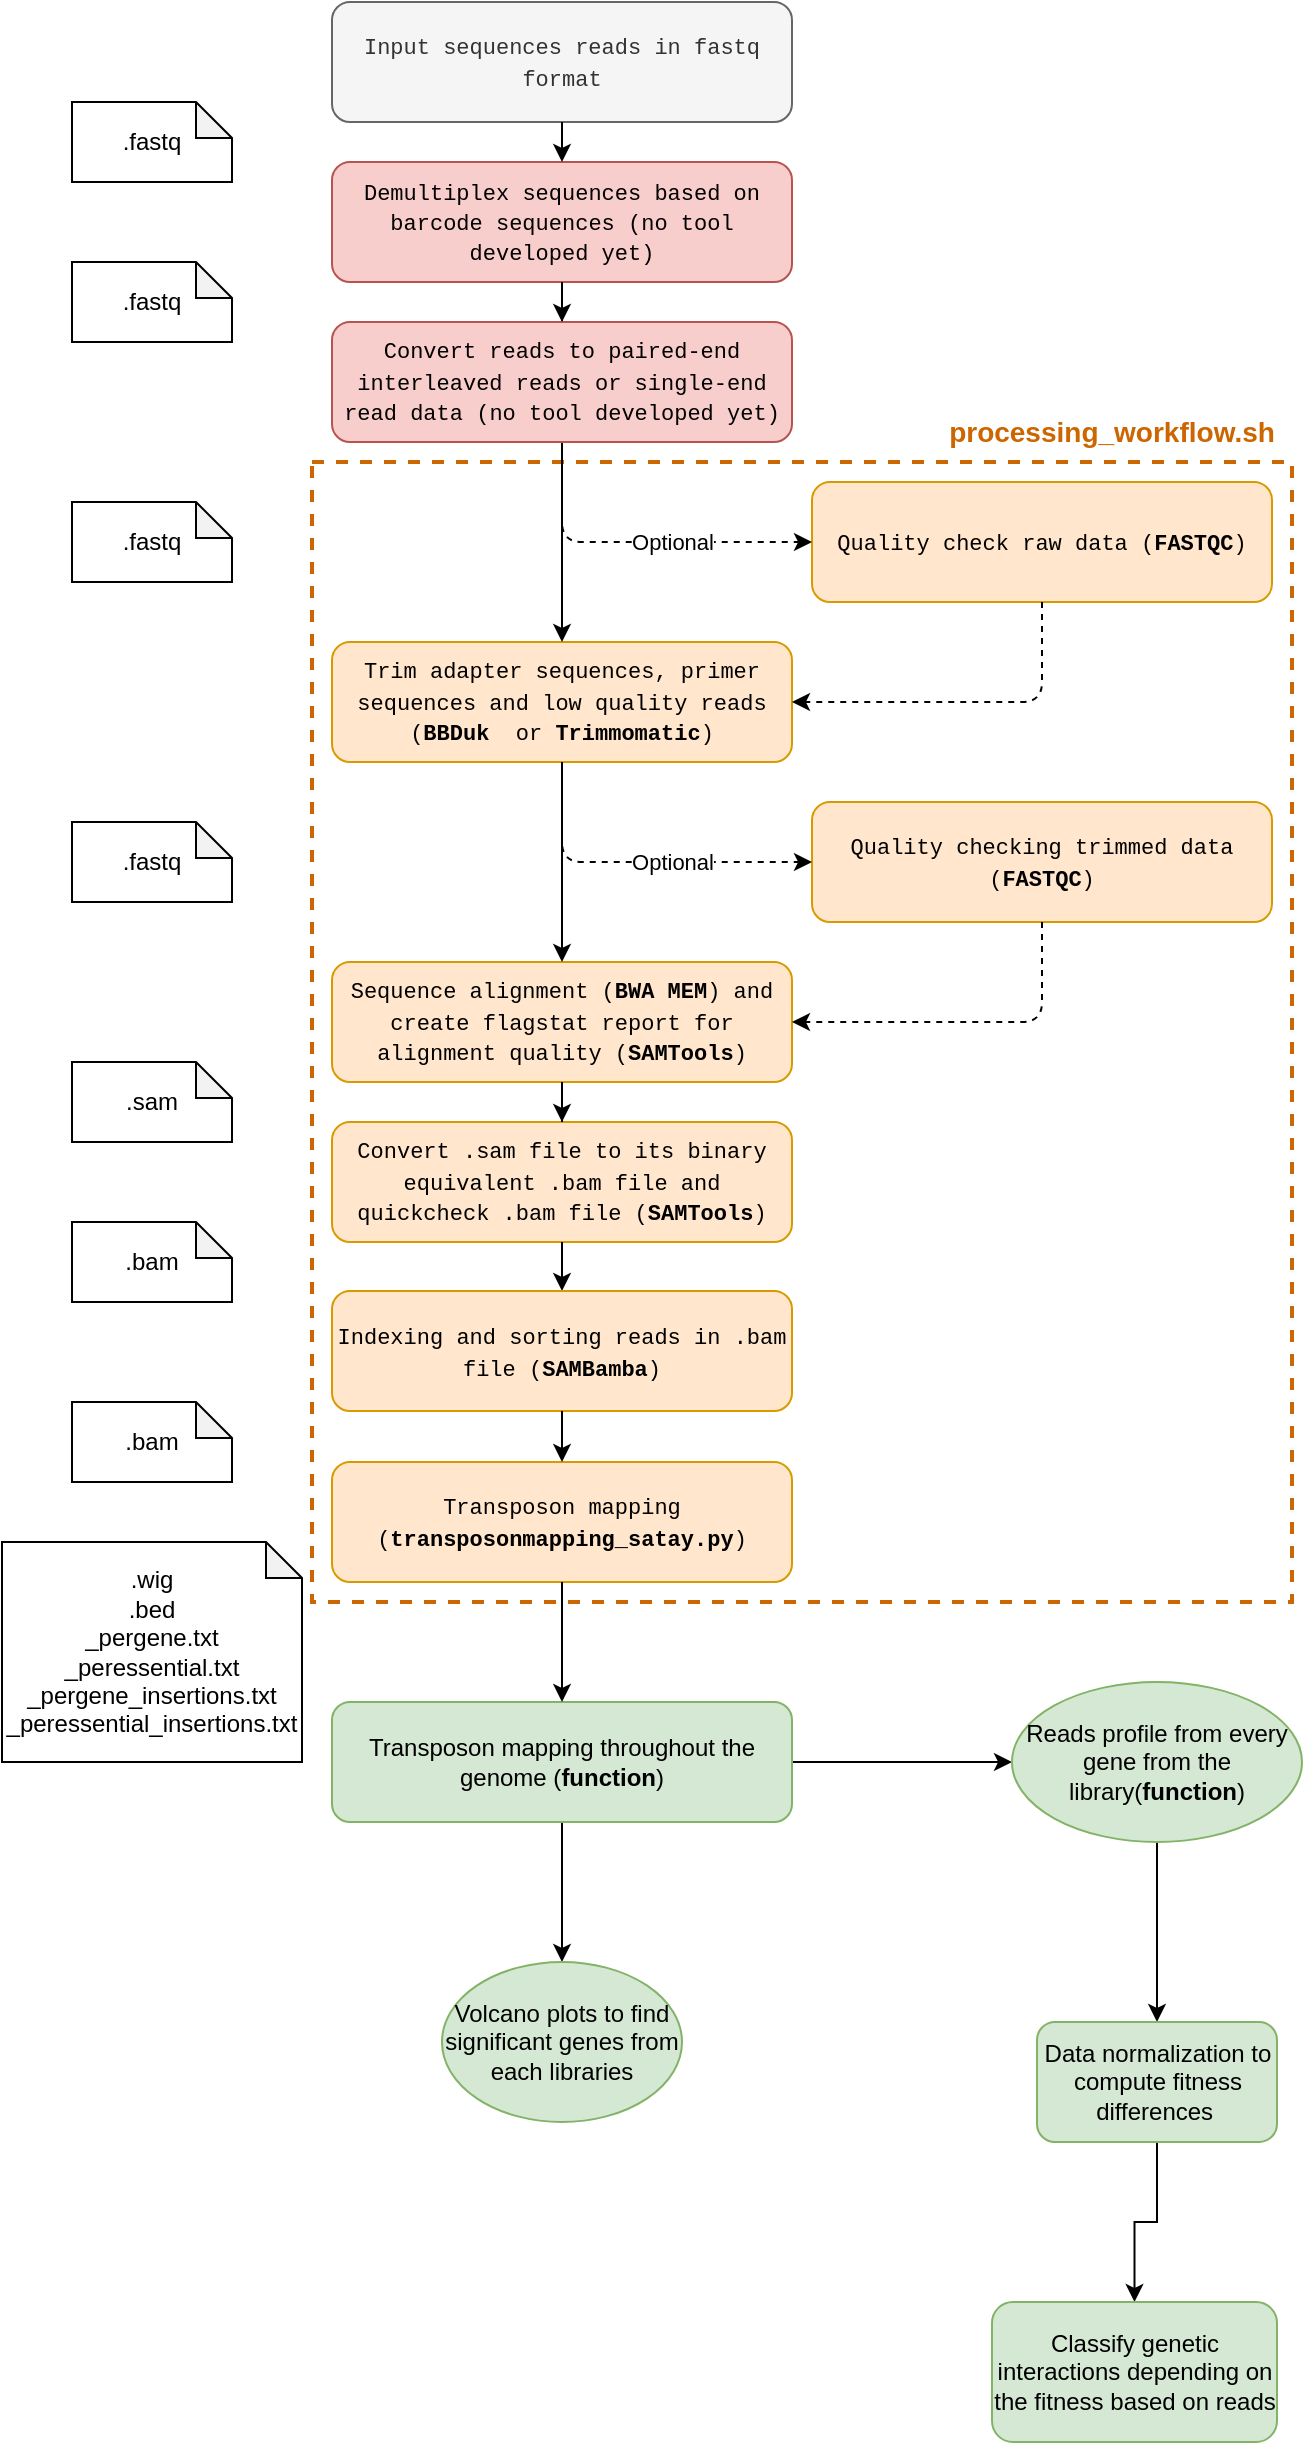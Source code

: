 <mxfile version="13.10.0" type="embed" pages="3">
    <diagram id="6a731a19-8d31-9384-78a2-239565b7b9f0" name="general pipeline workflow">
        <mxGraphModel dx="649" dy="358" grid="1" gridSize="10" guides="1" tooltips="1" connect="1" arrows="1" fold="1" page="1" pageScale="1" pageWidth="827" pageHeight="1169" background="#ffffff" math="0" shadow="0">
            <root>
                <mxCell id="0"/>
                <mxCell id="1" parent="0"/>
                <mxCell id="79vRmvG_V-RffF-TkCLB-97" value="" style="group" parent="1" vertex="1" connectable="0">
                    <mxGeometry x="270" y="210" width="490" height="600" as="geometry"/>
                </mxCell>
                <mxCell id="79vRmvG_V-RffF-TkCLB-93" value="" style="rounded=0;whiteSpace=wrap;html=1;fillColor=none;dashed=1;strokeWidth=2;strokeColor=#CC6600;" parent="79vRmvG_V-RffF-TkCLB-97" vertex="1">
                    <mxGeometry y="30" width="490" height="570" as="geometry"/>
                </mxCell>
                <mxCell id="79vRmvG_V-RffF-TkCLB-57" value="&lt;p style=&quot;margin-top: 0pt ; margin-bottom: 0pt ; margin-left: 0in ; direction: ltr ; unicode-bidi: embed ; word-break: normal&quot;&gt;&lt;span style=&quot;font-family: &amp;#34;courier new&amp;#34;&quot;&gt;&lt;font style=&quot;font-size: 11px&quot;&gt;Quality check raw data (&lt;b&gt;FASTQC&lt;/b&gt;)&lt;/font&gt;&lt;/span&gt;&lt;/p&gt;" style="rounded=1;whiteSpace=wrap;html=1;fillColor=#ffe6cc;strokeColor=#d79b00;" parent="79vRmvG_V-RffF-TkCLB-97" vertex="1">
                    <mxGeometry x="250" y="40" width="230" height="60" as="geometry"/>
                </mxCell>
                <mxCell id="79vRmvG_V-RffF-TkCLB-58" value="&lt;p style=&quot;margin-top: 0pt ; margin-bottom: 0pt ; margin-left: 0in ; direction: ltr ; unicode-bidi: embed ; word-break: normal&quot;&gt;&lt;font face=&quot;courier new&quot;&gt;&lt;span style=&quot;font-size: 11px&quot;&gt;Trim adapter sequences, primer sequences and low quality reads (&lt;b&gt;BBDuk&amp;nbsp;&lt;/b&gt;&amp;nbsp;or &lt;b&gt;Trimmomatic&lt;/b&gt;)&lt;/span&gt;&lt;/font&gt;&lt;/p&gt;" style="rounded=1;whiteSpace=wrap;html=1;fillColor=#ffe6cc;strokeColor=#d79b00;" parent="79vRmvG_V-RffF-TkCLB-97" vertex="1">
                    <mxGeometry x="10" y="120" width="230" height="60" as="geometry"/>
                </mxCell>
                <mxCell id="79vRmvG_V-RffF-TkCLB-59" value="&lt;p style=&quot;margin-top: 0pt ; margin-bottom: 0pt ; margin-left: 0in ; direction: ltr ; unicode-bidi: embed ; word-break: normal&quot;&gt;&lt;font face=&quot;courier new&quot;&gt;&lt;span style=&quot;font-size: 11px&quot;&gt;Quality checking trimmed data (&lt;b&gt;FASTQC&lt;/b&gt;)&lt;/span&gt;&lt;/font&gt;&lt;/p&gt;" style="rounded=1;whiteSpace=wrap;html=1;fillColor=#ffe6cc;strokeColor=#d79b00;" parent="79vRmvG_V-RffF-TkCLB-97" vertex="1">
                    <mxGeometry x="250" y="200" width="230" height="60" as="geometry"/>
                </mxCell>
                <mxCell id="79vRmvG_V-RffF-TkCLB-61" value="" style="endArrow=classic;html=1;exitX=0.5;exitY=1;exitDx=0;exitDy=0;" parent="79vRmvG_V-RffF-TkCLB-97" source="79vRmvG_V-RffF-TkCLB-56" target="79vRmvG_V-RffF-TkCLB-58" edge="1">
                    <mxGeometry width="50" height="50" relative="1" as="geometry">
                        <mxPoint x="135" y="-50" as="sourcePoint"/>
                        <mxPoint x="135" y="-30" as="targetPoint"/>
                    </mxGeometry>
                </mxCell>
                <mxCell id="79vRmvG_V-RffF-TkCLB-63" value="" style="endArrow=classic;html=1;exitX=0.5;exitY=1;exitDx=0;exitDy=0;entryX=1;entryY=0.5;entryDx=0;entryDy=0;dashed=1;" parent="79vRmvG_V-RffF-TkCLB-97" source="79vRmvG_V-RffF-TkCLB-57" target="79vRmvG_V-RffF-TkCLB-58" edge="1">
                    <mxGeometry width="50" height="50" relative="1" as="geometry">
                        <mxPoint x="135" y="30" as="sourcePoint"/>
                        <mxPoint x="260" y="79.521" as="targetPoint"/>
                        <Array as="points">
                            <mxPoint x="365" y="150"/>
                        </Array>
                    </mxGeometry>
                </mxCell>
                <mxCell id="79vRmvG_V-RffF-TkCLB-64" value="" style="endArrow=classic;html=1;entryX=0;entryY=0.5;entryDx=0;entryDy=0;exitX=0.5;exitY=1;exitDx=0;exitDy=0;dashed=1;" parent="79vRmvG_V-RffF-TkCLB-97" source="79vRmvG_V-RffF-TkCLB-56" target="79vRmvG_V-RffF-TkCLB-57" edge="1">
                    <mxGeometry relative="1" as="geometry">
                        <mxPoint x="120" y="20" as="sourcePoint"/>
                        <mxPoint x="330" y="230" as="targetPoint"/>
                        <Array as="points">
                            <mxPoint x="125" y="70"/>
                        </Array>
                    </mxGeometry>
                </mxCell>
                <mxCell id="79vRmvG_V-RffF-TkCLB-65" value="Optional" style="edgeLabel;resizable=0;html=1;align=center;verticalAlign=middle;" parent="79vRmvG_V-RffF-TkCLB-64" connectable="0" vertex="1">
                    <mxGeometry relative="1" as="geometry">
                        <mxPoint x="17" as="offset"/>
                    </mxGeometry>
                </mxCell>
                <mxCell id="79vRmvG_V-RffF-TkCLB-67" value="&lt;p style=&quot;margin-top: 0pt ; margin-bottom: 0pt ; margin-left: 0in ; direction: ltr ; unicode-bidi: embed ; word-break: normal&quot;&gt;&lt;font face=&quot;courier new&quot;&gt;&lt;span style=&quot;font-size: 11px&quot;&gt;Sequence alignment (&lt;b&gt;BWA MEM&lt;/b&gt;) and create flagstat report for alignment quality (&lt;b&gt;SAMTools&lt;/b&gt;)&lt;/span&gt;&lt;/font&gt;&lt;/p&gt;" style="rounded=1;whiteSpace=wrap;html=1;fillColor=#ffe6cc;strokeColor=#d79b00;" parent="79vRmvG_V-RffF-TkCLB-97" vertex="1">
                    <mxGeometry x="10" y="280" width="230" height="60" as="geometry"/>
                </mxCell>
                <mxCell id="79vRmvG_V-RffF-TkCLB-68" value="" style="endArrow=classic;html=1;exitX=0.5;exitY=1;exitDx=0;exitDy=0;" parent="79vRmvG_V-RffF-TkCLB-97" source="79vRmvG_V-RffF-TkCLB-58" target="79vRmvG_V-RffF-TkCLB-67" edge="1">
                    <mxGeometry width="50" height="50" relative="1" as="geometry">
                        <mxPoint x="135" y="30" as="sourcePoint"/>
                        <mxPoint x="135" y="130" as="targetPoint"/>
                    </mxGeometry>
                </mxCell>
                <mxCell id="79vRmvG_V-RffF-TkCLB-69" value="" style="endArrow=classic;html=1;exitX=0.5;exitY=1;exitDx=0;exitDy=0;entryX=0;entryY=0.5;entryDx=0;entryDy=0;dashed=1;" parent="79vRmvG_V-RffF-TkCLB-97" source="79vRmvG_V-RffF-TkCLB-58" target="79vRmvG_V-RffF-TkCLB-59" edge="1">
                    <mxGeometry relative="1" as="geometry">
                        <mxPoint x="125" y="180" as="sourcePoint"/>
                        <mxPoint x="250" y="230" as="targetPoint"/>
                        <Array as="points">
                            <mxPoint x="125" y="230"/>
                        </Array>
                    </mxGeometry>
                </mxCell>
                <mxCell id="79vRmvG_V-RffF-TkCLB-70" value="Optional" style="edgeLabel;resizable=0;html=1;align=center;verticalAlign=middle;" parent="79vRmvG_V-RffF-TkCLB-69" connectable="0" vertex="1">
                    <mxGeometry relative="1" as="geometry">
                        <mxPoint x="17" as="offset"/>
                    </mxGeometry>
                </mxCell>
                <mxCell id="79vRmvG_V-RffF-TkCLB-71" value="" style="endArrow=classic;html=1;exitX=0.5;exitY=1;exitDx=0;exitDy=0;entryX=1;entryY=0.5;entryDx=0;entryDy=0;dashed=1;" parent="79vRmvG_V-RffF-TkCLB-97" source="79vRmvG_V-RffF-TkCLB-59" target="79vRmvG_V-RffF-TkCLB-67" edge="1">
                    <mxGeometry width="50" height="50" relative="1" as="geometry">
                        <mxPoint x="365" y="260" as="sourcePoint"/>
                        <mxPoint x="270" y="330" as="targetPoint"/>
                        <Array as="points">
                            <mxPoint x="365" y="310"/>
                        </Array>
                    </mxGeometry>
                </mxCell>
                <mxCell id="79vRmvG_V-RffF-TkCLB-72" value="&lt;p style=&quot;margin-top: 0pt ; margin-bottom: 0pt ; margin-left: 0in ; direction: ltr ; unicode-bidi: embed ; word-break: normal&quot;&gt;&lt;font face=&quot;courier new&quot;&gt;&lt;span style=&quot;font-size: 11px&quot;&gt;Convert .sam file to its binary equivalent .bam file and quickcheck .bam file (&lt;b&gt;SAMTools&lt;/b&gt;)&lt;/span&gt;&lt;/font&gt;&lt;/p&gt;" style="rounded=1;whiteSpace=wrap;html=1;fillColor=#ffe6cc;strokeColor=#d79b00;" parent="79vRmvG_V-RffF-TkCLB-97" vertex="1">
                    <mxGeometry x="10" y="360" width="230" height="60" as="geometry"/>
                </mxCell>
                <mxCell id="79vRmvG_V-RffF-TkCLB-74" value="" style="edgeStyle=orthogonalEdgeStyle;rounded=0;orthogonalLoop=1;jettySize=auto;html=1;dashed=1;endArrow=none;endFill=0;" parent="79vRmvG_V-RffF-TkCLB-97" source="79vRmvG_V-RffF-TkCLB-67" target="79vRmvG_V-RffF-TkCLB-72" edge="1">
                    <mxGeometry relative="1" as="geometry"/>
                </mxCell>
                <mxCell id="79vRmvG_V-RffF-TkCLB-73" value="" style="endArrow=classic;html=1;entryX=0.5;entryY=0;entryDx=0;entryDy=0;" parent="79vRmvG_V-RffF-TkCLB-97" target="79vRmvG_V-RffF-TkCLB-72" edge="1">
                    <mxGeometry width="50" height="50" relative="1" as="geometry">
                        <mxPoint x="125" y="340" as="sourcePoint"/>
                        <mxPoint x="135" y="-30" as="targetPoint"/>
                    </mxGeometry>
                </mxCell>
                <mxCell id="79vRmvG_V-RffF-TkCLB-75" value="" style="endArrow=classic;html=1;exitX=0.5;exitY=1;exitDx=0;exitDy=0;entryX=0.5;entryY=0;entryDx=0;entryDy=0;" parent="79vRmvG_V-RffF-TkCLB-97" source="79vRmvG_V-RffF-TkCLB-72" target="79vRmvG_V-RffF-TkCLB-76" edge="1">
                    <mxGeometry width="50" height="50" relative="1" as="geometry">
                        <mxPoint x="126" y="420" as="sourcePoint"/>
                        <mxPoint x="125" y="445" as="targetPoint"/>
                    </mxGeometry>
                </mxCell>
                <mxCell id="79vRmvG_V-RffF-TkCLB-76" value="&lt;p style=&quot;margin-top: 0pt ; margin-bottom: 0pt ; margin-left: 0in ; direction: ltr ; unicode-bidi: embed ; word-break: normal&quot;&gt;&lt;font face=&quot;courier new&quot;&gt;&lt;span style=&quot;font-size: 11px&quot;&gt;Indexing and sorting reads in .bam file (&lt;b&gt;SAMBamba&lt;/b&gt;)&lt;/span&gt;&lt;/font&gt;&lt;/p&gt;" style="rounded=1;whiteSpace=wrap;html=1;fillColor=#ffe6cc;strokeColor=#d79b00;" parent="79vRmvG_V-RffF-TkCLB-97" vertex="1">
                    <mxGeometry x="10" y="444.5" width="230" height="60" as="geometry"/>
                </mxCell>
                <mxCell id="79vRmvG_V-RffF-TkCLB-77" value="&lt;p style=&quot;margin-top: 0pt ; margin-bottom: 0pt ; margin-left: 0in ; direction: ltr ; unicode-bidi: embed ; word-break: normal&quot;&gt;&lt;font face=&quot;courier new&quot;&gt;&lt;span style=&quot;font-size: 11px&quot;&gt;Transposon mapping (&lt;b&gt;transposonmapping_satay.py&lt;/b&gt;)&lt;/span&gt;&lt;/font&gt;&lt;/p&gt;" style="rounded=1;whiteSpace=wrap;html=1;fillColor=#ffe6cc;strokeColor=#d79b00;" parent="79vRmvG_V-RffF-TkCLB-97" vertex="1">
                    <mxGeometry x="10" y="530" width="230" height="60" as="geometry"/>
                </mxCell>
                <mxCell id="79vRmvG_V-RffF-TkCLB-78" value="" style="endArrow=classic;html=1;entryX=0.5;entryY=0;entryDx=0;entryDy=0;exitX=0.5;exitY=1;exitDx=0;exitDy=0;" parent="79vRmvG_V-RffF-TkCLB-97" source="79vRmvG_V-RffF-TkCLB-76" target="79vRmvG_V-RffF-TkCLB-77" edge="1">
                    <mxGeometry width="50" height="50" relative="1" as="geometry">
                        <mxPoint x="130" y="510" as="sourcePoint"/>
                        <mxPoint x="135" y="454.5" as="targetPoint"/>
                    </mxGeometry>
                </mxCell>
                <mxCell id="79vRmvG_V-RffF-TkCLB-96" value="&lt;b&gt;&lt;font style=&quot;font-size: 14px&quot; color=&quot;#cc6600&quot;&gt;processing_workflow.sh&lt;/font&gt;&lt;/b&gt;" style="text;html=1;strokeColor=none;fillColor=none;align=center;verticalAlign=middle;whiteSpace=wrap;rounded=0;dashed=1;" parent="79vRmvG_V-RffF-TkCLB-97" vertex="1">
                    <mxGeometry x="310" width="180" height="30" as="geometry"/>
                </mxCell>
                <mxCell id="79vRmvG_V-RffF-TkCLB-55" value="&lt;p style=&quot;margin-top: 0pt ; margin-bottom: 0pt ; margin-left: 0in ; direction: ltr ; unicode-bidi: embed ; word-break: normal&quot;&gt;&lt;font style=&quot;font-size: 11px&quot;&gt;&lt;span style=&quot;font-family: &amp;#34;courier new&amp;#34;&quot;&gt;Demultiplex&amp;nbsp;&lt;/span&gt;&lt;span style=&quot;font-family: &amp;#34;courier new&amp;#34;&quot;&gt;sequences based on barcode sequences (no tool developed yet)&lt;/span&gt;&lt;/font&gt;&lt;/p&gt;" style="rounded=1;whiteSpace=wrap;html=1;fillColor=#f8cecc;strokeColor=#b85450;" parent="1" vertex="1">
                    <mxGeometry x="280" y="90" width="230" height="60" as="geometry"/>
                </mxCell>
                <mxCell id="79vRmvG_V-RffF-TkCLB-82" value="" style="edgeStyle=orthogonalEdgeStyle;rounded=0;orthogonalLoop=1;jettySize=auto;html=1;dashed=1;endArrow=none;endFill=0;" parent="1" source="79vRmvG_V-RffF-TkCLB-56" target="79vRmvG_V-RffF-TkCLB-55" edge="1">
                    <mxGeometry relative="1" as="geometry"/>
                </mxCell>
                <mxCell id="79vRmvG_V-RffF-TkCLB-56" value="&lt;p style=&quot;margin-top: 0pt ; margin-bottom: 0pt ; margin-left: 0in ; direction: ltr ; unicode-bidi: embed ; word-break: normal&quot;&gt;&lt;span style=&quot;font-family: &amp;#34;courier new&amp;#34;&quot;&gt;&lt;font style=&quot;font-size: 11px&quot;&gt;Convert reads to paired-end interleaved reads or single-end read data (no tool developed yet)&lt;/font&gt;&lt;/span&gt;&lt;/p&gt;" style="rounded=1;whiteSpace=wrap;html=1;fillColor=#f8cecc;strokeColor=#b85450;" parent="1" vertex="1">
                    <mxGeometry x="280" y="170" width="230" height="60" as="geometry"/>
                </mxCell>
                <mxCell id="79vRmvG_V-RffF-TkCLB-60" value="" style="endArrow=classic;html=1;exitX=0.5;exitY=1;exitDx=0;exitDy=0;entryX=0.5;entryY=0;entryDx=0;entryDy=0;" parent="1" source="79vRmvG_V-RffF-TkCLB-55" target="79vRmvG_V-RffF-TkCLB-56" edge="1">
                    <mxGeometry width="50" height="50" relative="1" as="geometry">
                        <mxPoint x="530" y="460" as="sourcePoint"/>
                        <mxPoint x="580" y="410" as="targetPoint"/>
                    </mxGeometry>
                </mxCell>
                <mxCell id="79vRmvG_V-RffF-TkCLB-81" value=".fastq" style="shape=note;whiteSpace=wrap;html=1;backgroundOutline=1;darkOpacity=0.05;size=18;" parent="1" vertex="1">
                    <mxGeometry x="150" y="60" width="80" height="40" as="geometry"/>
                </mxCell>
                <mxCell id="79vRmvG_V-RffF-TkCLB-83" value="&lt;p style=&quot;margin-top: 0pt ; margin-bottom: 0pt ; margin-left: 0in ; direction: ltr ; unicode-bidi: embed ; word-break: normal&quot;&gt;&lt;font face=&quot;courier new&quot;&gt;&lt;span style=&quot;font-size: 11px&quot;&gt;Input sequences reads in fastq format&lt;/span&gt;&lt;/font&gt;&lt;/p&gt;" style="rounded=1;whiteSpace=wrap;html=1;fillColor=#f5f5f5;strokeColor=#666666;fontColor=#333333;" parent="1" vertex="1">
                    <mxGeometry x="280" y="10" width="230" height="60" as="geometry"/>
                </mxCell>
                <mxCell id="79vRmvG_V-RffF-TkCLB-84" value="" style="endArrow=classic;html=1;exitX=0.5;exitY=1;exitDx=0;exitDy=0;entryX=0.5;entryY=0;entryDx=0;entryDy=0;" parent="1" source="79vRmvG_V-RffF-TkCLB-83" target="79vRmvG_V-RffF-TkCLB-55" edge="1">
                    <mxGeometry width="50" height="50" relative="1" as="geometry">
                        <mxPoint x="405" y="240" as="sourcePoint"/>
                        <mxPoint x="405" y="340" as="targetPoint"/>
                    </mxGeometry>
                </mxCell>
                <mxCell id="79vRmvG_V-RffF-TkCLB-85" value=".fastq" style="shape=note;whiteSpace=wrap;html=1;backgroundOutline=1;darkOpacity=0.05;size=18;" parent="1" vertex="1">
                    <mxGeometry x="150" y="140" width="80" height="40" as="geometry"/>
                </mxCell>
                <mxCell id="79vRmvG_V-RffF-TkCLB-86" value=".fastq" style="shape=note;whiteSpace=wrap;html=1;backgroundOutline=1;darkOpacity=0.05;size=18;" parent="1" vertex="1">
                    <mxGeometry x="150" y="260" width="80" height="40" as="geometry"/>
                </mxCell>
                <mxCell id="79vRmvG_V-RffF-TkCLB-87" value=".fastq" style="shape=note;whiteSpace=wrap;html=1;backgroundOutline=1;darkOpacity=0.05;size=18;" parent="1" vertex="1">
                    <mxGeometry x="150" y="420" width="80" height="40" as="geometry"/>
                </mxCell>
                <mxCell id="79vRmvG_V-RffF-TkCLB-88" value=".sam" style="shape=note;whiteSpace=wrap;html=1;backgroundOutline=1;darkOpacity=0.05;size=18;" parent="1" vertex="1">
                    <mxGeometry x="150" y="540" width="80" height="40" as="geometry"/>
                </mxCell>
                <mxCell id="79vRmvG_V-RffF-TkCLB-89" value=".bam" style="shape=note;whiteSpace=wrap;html=1;backgroundOutline=1;darkOpacity=0.05;size=18;" parent="1" vertex="1">
                    <mxGeometry x="150" y="620" width="80" height="40" as="geometry"/>
                </mxCell>
                <mxCell id="79vRmvG_V-RffF-TkCLB-90" value=".bam" style="shape=note;whiteSpace=wrap;html=1;backgroundOutline=1;darkOpacity=0.05;size=18;" parent="1" vertex="1">
                    <mxGeometry x="150" y="710" width="80" height="40" as="geometry"/>
                </mxCell>
                <mxCell id="79vRmvG_V-RffF-TkCLB-91" value=".wig&lt;br&gt;.bed&lt;br&gt;_pergene.txt&lt;br&gt;_peressential.txt&lt;br&gt;_pergene_insertions.txt&lt;br&gt;_peressential_insertions.txt" style="shape=note;whiteSpace=wrap;html=1;backgroundOutline=1;darkOpacity=0.05;size=18;" parent="1" vertex="1">
                    <mxGeometry x="115" y="780" width="150" height="110" as="geometry"/>
                </mxCell>
                <mxCell id="p5H-q5bMFWILBEUv3hj6-2" value="" style="edgeStyle=orthogonalEdgeStyle;rounded=0;orthogonalLoop=1;jettySize=auto;html=1;" edge="1" parent="1" source="79vRmvG_V-RffF-TkCLB-98" target="p5H-q5bMFWILBEUv3hj6-1">
                    <mxGeometry relative="1" as="geometry"/>
                </mxCell>
                <mxCell id="p5H-q5bMFWILBEUv3hj6-4" value="" style="edgeStyle=orthogonalEdgeStyle;rounded=0;orthogonalLoop=1;jettySize=auto;html=1;" edge="1" parent="1" source="79vRmvG_V-RffF-TkCLB-98" target="p5H-q5bMFWILBEUv3hj6-3">
                    <mxGeometry relative="1" as="geometry"/>
                </mxCell>
                <mxCell id="79vRmvG_V-RffF-TkCLB-98" value="&lt;p style=&quot;margin-top: 0pt ; margin-bottom: 0pt ; margin-left: 0in ; direction: ltr ; unicode-bidi: embed ; word-break: normal&quot;&gt;&lt;font style=&quot;font-size: 12px&quot;&gt;Transposon mapping throughout the genome (&lt;b&gt;function&lt;/b&gt;)&lt;/font&gt;&lt;/p&gt;" style="rounded=1;whiteSpace=wrap;html=1;fillColor=#d5e8d4;strokeColor=#82b366;" parent="1" vertex="1">
                    <mxGeometry x="280" y="860" width="230" height="60" as="geometry"/>
                </mxCell>
                <mxCell id="79vRmvG_V-RffF-TkCLB-100" value="" style="endArrow=classic;html=1;exitX=0.5;exitY=1;exitDx=0;exitDy=0;" parent="1" source="79vRmvG_V-RffF-TkCLB-77" target="79vRmvG_V-RffF-TkCLB-98" edge="1">
                    <mxGeometry width="50" height="50" relative="1" as="geometry">
                        <mxPoint x="405" y="400" as="sourcePoint"/>
                        <mxPoint x="405" y="500" as="targetPoint"/>
                    </mxGeometry>
                </mxCell>
                <mxCell id="p5H-q5bMFWILBEUv3hj6-1" value="Volcano plots to find significant genes from each libraries" style="ellipse;whiteSpace=wrap;html=1;rounded=1;strokeColor=#82b366;fillColor=#d5e8d4;" vertex="1" parent="1">
                    <mxGeometry x="335" y="990" width="120" height="80" as="geometry"/>
                </mxCell>
                <mxCell id="p5H-q5bMFWILBEUv3hj6-6" value="" style="edgeStyle=orthogonalEdgeStyle;rounded=0;orthogonalLoop=1;jettySize=auto;html=1;" edge="1" parent="1" source="p5H-q5bMFWILBEUv3hj6-3" target="p5H-q5bMFWILBEUv3hj6-5">
                    <mxGeometry relative="1" as="geometry"/>
                </mxCell>
                <mxCell id="p5H-q5bMFWILBEUv3hj6-3" value="Reads profile from every &lt;br&gt;gene from the library(&lt;b&gt;function&lt;/b&gt;)" style="ellipse;whiteSpace=wrap;html=1;rounded=1;strokeColor=#82b366;fillColor=#d5e8d4;" vertex="1" parent="1">
                    <mxGeometry x="620" y="850" width="145" height="80" as="geometry"/>
                </mxCell>
                <mxCell id="p5H-q5bMFWILBEUv3hj6-8" value="" style="edgeStyle=orthogonalEdgeStyle;rounded=0;orthogonalLoop=1;jettySize=auto;html=1;" edge="1" parent="1" source="p5H-q5bMFWILBEUv3hj6-5" target="p5H-q5bMFWILBEUv3hj6-7">
                    <mxGeometry relative="1" as="geometry"/>
                </mxCell>
                <mxCell id="p5H-q5bMFWILBEUv3hj6-5" value="Data normalization to compute fitness differences&amp;nbsp;" style="whiteSpace=wrap;html=1;rounded=1;strokeColor=#82b366;fillColor=#d5e8d4;" vertex="1" parent="1">
                    <mxGeometry x="632.5" y="1020" width="120" height="60" as="geometry"/>
                </mxCell>
                <mxCell id="p5H-q5bMFWILBEUv3hj6-7" value="Classify genetic interactions depending on the fitness based on reads" style="whiteSpace=wrap;html=1;rounded=1;strokeColor=#82b366;fillColor=#d5e8d4;" vertex="1" parent="1">
                    <mxGeometry x="610" y="1160" width="142.5" height="70" as="geometry"/>
                </mxCell>
            </root>
        </mxGraphModel>
    </diagram>
    <diagram id="M6SNC1npqwK7mfPaoPUz" name="CLI-workflow">
        <mxGraphModel dx="649" dy="358" grid="1" gridSize="10" guides="1" tooltips="1" connect="1" arrows="1" fold="1" page="1" pageScale="1" pageWidth="850" pageHeight="1100" math="0" shadow="0">
            <root>
                <mxCell id="6iUlOgVDPDKIj6ZW_35e-0"/>
                <mxCell id="6iUlOgVDPDKIj6ZW_35e-1" parent="6iUlOgVDPDKIj6ZW_35e-0"/>
                <mxCell id="6iUlOgVDPDKIj6ZW_35e-2" value="&lt;h1&gt;Command Line Interface&lt;/h1&gt;" style="text;html=1;strokeColor=none;fillColor=none;spacing=5;spacingTop=-20;whiteSpace=wrap;overflow=hidden;rounded=0;" vertex="1" parent="6iUlOgVDPDKIj6ZW_35e-1">
                    <mxGeometry x="140" y="40" width="320" height="50" as="geometry"/>
                </mxCell>
                <mxCell id="axvAX4zEfeHV4Ye-dF0Y-0" style="edgeStyle=orthogonalEdgeStyle;rounded=0;orthogonalLoop=1;jettySize=auto;html=1;entryX=0;entryY=0.5;entryDx=0;entryDy=0;" edge="1" parent="6iUlOgVDPDKIj6ZW_35e-1" source="6iUlOgVDPDKIj6ZW_35e-4" target="6iUlOgVDPDKIj6ZW_35e-2">
                    <mxGeometry relative="1" as="geometry"/>
                </mxCell>
                <mxCell id="6iUlOgVDPDKIj6ZW_35e-4" value="PIP install&amp;nbsp;" style="rounded=1;whiteSpace=wrap;html=1;" vertex="1" parent="6iUlOgVDPDKIj6ZW_35e-1">
                    <mxGeometry x="70" y="130" width="120" height="60" as="geometry"/>
                </mxCell>
                <mxCell id="axvAX4zEfeHV4Ye-dF0Y-1" style="edgeStyle=orthogonalEdgeStyle;rounded=0;orthogonalLoop=1;jettySize=auto;html=1;entryX=0.75;entryY=1;entryDx=0;entryDy=0;" edge="1" parent="6iUlOgVDPDKIj6ZW_35e-1" source="6iUlOgVDPDKIj6ZW_35e-5" target="6iUlOgVDPDKIj6ZW_35e-2">
                    <mxGeometry relative="1" as="geometry"/>
                </mxCell>
                <mxCell id="6iUlOgVDPDKIj6ZW_35e-5" value="Pipeline usage commands" style="rounded=1;whiteSpace=wrap;html=1;" vertex="1" parent="6iUlOgVDPDKIj6ZW_35e-1">
                    <mxGeometry x="270" y="130" width="120" height="60" as="geometry"/>
                </mxCell>
            </root>
        </mxGraphModel>
    </diagram>
    <diagram id="VnNbFMJMyPEQIucNEA1w" name="Unit-testing-workflow">
        <mxGraphModel dx="649" dy="358" grid="1" gridSize="10" guides="1" tooltips="1" connect="1" arrows="1" fold="1" page="1" pageScale="1" pageWidth="850" pageHeight="1100" math="0" shadow="0">
            <root>
                <mxCell id="gMdzhlxTNjVOVXVY4FQP-0"/>
                <mxCell id="gMdzhlxTNjVOVXVY4FQP-1" parent="gMdzhlxTNjVOVXVY4FQP-0"/>
                <mxCell id="gMdzhlxTNjVOVXVY4FQP-2" value="&lt;h1&gt;Unit testing&lt;/h1&gt;&lt;div&gt;after the bash processing workflow&lt;/div&gt;" style="text;html=1;strokeColor=none;fillColor=none;spacing=5;spacingTop=-20;whiteSpace=wrap;overflow=hidden;rounded=0;" vertex="1" parent="gMdzhlxTNjVOVXVY4FQP-1">
                    <mxGeometry x="210" y="40" width="160" height="80" as="geometry"/>
                </mxCell>
                <mxCell id="IOTqsBAFETl8Onr5errU-1" style="edgeStyle=orthogonalEdgeStyle;rounded=0;orthogonalLoop=1;jettySize=auto;html=1;entryX=0;entryY=0.5;entryDx=0;entryDy=0;" edge="1" parent="gMdzhlxTNjVOVXVY4FQP-1" source="IOTqsBAFETl8Onr5errU-0" target="gMdzhlxTNjVOVXVY4FQP-2">
                    <mxGeometry relative="1" as="geometry"/>
                </mxCell>
                <mxCell id="IOTqsBAFETl8Onr5errU-0" value="Transposon/Reads&lt;br&gt;mapping&lt;br&gt;functions" style="rounded=1;whiteSpace=wrap;html=1;" vertex="1" parent="gMdzhlxTNjVOVXVY4FQP-1">
                    <mxGeometry x="50" y="170" width="120" height="60" as="geometry"/>
                </mxCell>
                <mxCell id="IOTqsBAFETl8Onr5errU-3" style="edgeStyle=orthogonalEdgeStyle;rounded=0;orthogonalLoop=1;jettySize=auto;html=1;entryX=0.5;entryY=1;entryDx=0;entryDy=0;" edge="1" parent="gMdzhlxTNjVOVXVY4FQP-1" source="IOTqsBAFETl8Onr5errU-2" target="gMdzhlxTNjVOVXVY4FQP-2">
                    <mxGeometry relative="1" as="geometry"/>
                </mxCell>
                <mxCell id="IOTqsBAFETl8Onr5errU-2" value="Data Normalization" style="rounded=1;whiteSpace=wrap;html=1;" vertex="1" parent="gMdzhlxTNjVOVXVY4FQP-1">
                    <mxGeometry x="230" y="170" width="120" height="60" as="geometry"/>
                </mxCell>
                <mxCell id="IOTqsBAFETl8Onr5errU-5" style="edgeStyle=orthogonalEdgeStyle;rounded=0;orthogonalLoop=1;jettySize=auto;html=1;entryX=1;entryY=0.5;entryDx=0;entryDy=0;" edge="1" parent="gMdzhlxTNjVOVXVY4FQP-1" source="IOTqsBAFETl8Onr5errU-4" target="gMdzhlxTNjVOVXVY4FQP-2">
                    <mxGeometry relative="1" as="geometry"/>
                </mxCell>
                <mxCell id="IOTqsBAFETl8Onr5errU-4" value="Data stats" style="rounded=1;whiteSpace=wrap;html=1;" vertex="1" parent="gMdzhlxTNjVOVXVY4FQP-1">
                    <mxGeometry x="425" y="170" width="120" height="60" as="geometry"/>
                </mxCell>
            </root>
        </mxGraphModel>
    </diagram>
</mxfile>